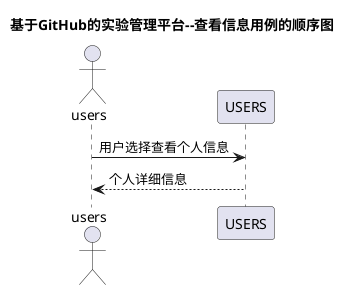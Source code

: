 @startuml
title 基于GitHub的实验管理平台--查看信息用例的顺序图
actor users
users ->USERS: 用户选择查看个人信息
USERS ---->users: 个人详细信息
@enduml
